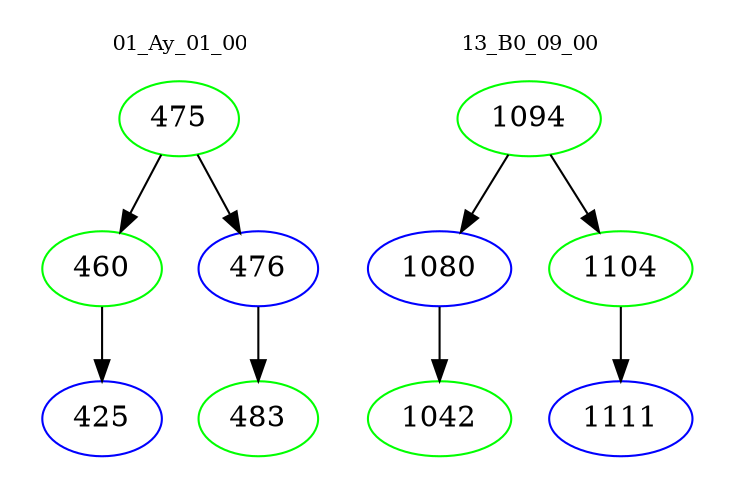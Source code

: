 digraph{
subgraph cluster_0 {
color = white
label = "01_Ay_01_00";
fontsize=10;
T0_475 [label="475", color="green"]
T0_475 -> T0_460 [color="black"]
T0_460 [label="460", color="green"]
T0_460 -> T0_425 [color="black"]
T0_425 [label="425", color="blue"]
T0_475 -> T0_476 [color="black"]
T0_476 [label="476", color="blue"]
T0_476 -> T0_483 [color="black"]
T0_483 [label="483", color="green"]
}
subgraph cluster_1 {
color = white
label = "13_B0_09_00";
fontsize=10;
T1_1094 [label="1094", color="green"]
T1_1094 -> T1_1080 [color="black"]
T1_1080 [label="1080", color="blue"]
T1_1080 -> T1_1042 [color="black"]
T1_1042 [label="1042", color="green"]
T1_1094 -> T1_1104 [color="black"]
T1_1104 [label="1104", color="green"]
T1_1104 -> T1_1111 [color="black"]
T1_1111 [label="1111", color="blue"]
}
}
